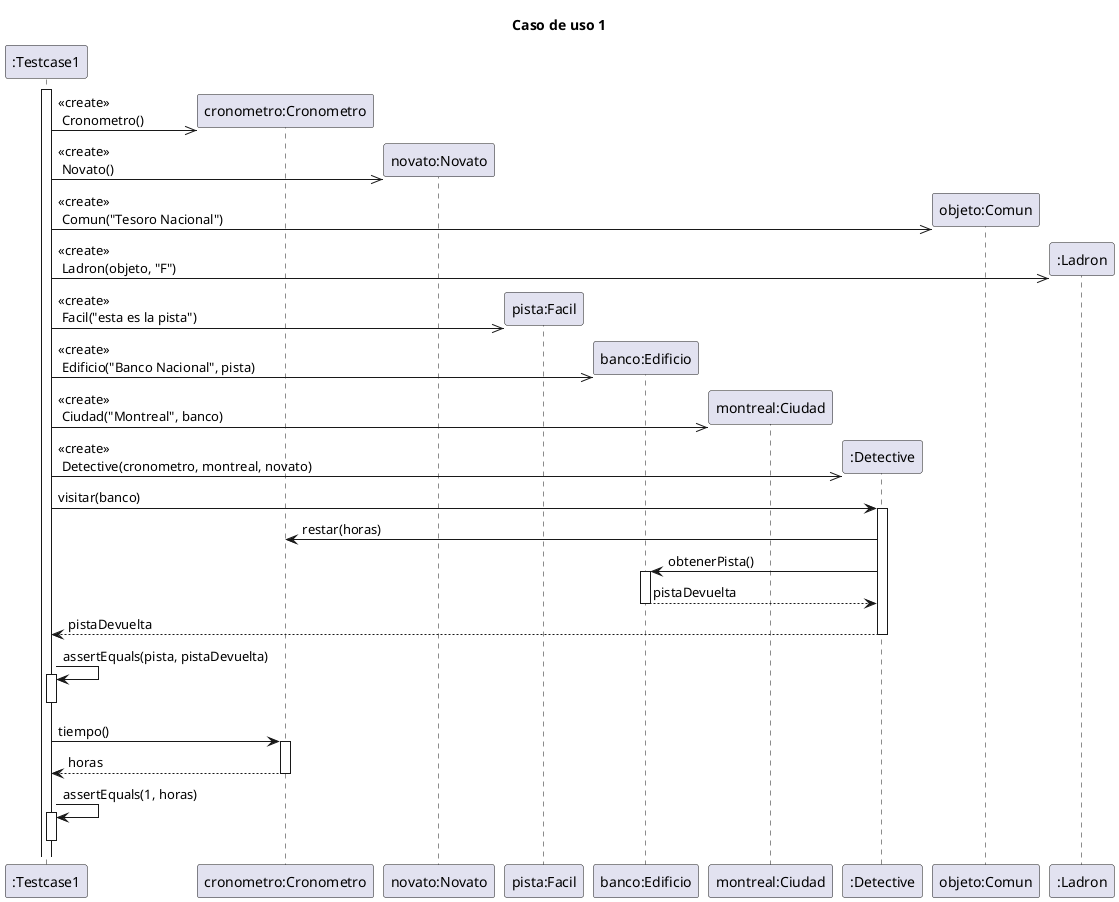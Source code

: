 @startuml

title "Caso de uso 1"

participant ":Testcase1" as testcase
participant "cronometro:Cronometro" as cron
participant "novato:Novato" as novato
participant "pista:Facil" as pista
participant "banco:Edificio" as edificio
participant "montreal:Ciudad" as montreal
participant ":Detective" as detective
participant "objeto:Comun" as objeto
participant ":Ladron" as ladron

activate testcase
create cron
testcase ->> cron: <<create>>\n Cronometro()
create novato
testcase ->> novato: <<create>>\n Novato()
create objeto
testcase ->> objeto: <<create>>\n Comun("Tesoro Nacional")
create ladron
testcase ->> ladron: <<create>>\n Ladron(objeto, "F")
create pista
testcase ->> pista: <<create>>\n Facil("esta es la pista")
create edificio
testcase ->> edificio: <<create>>\n Edificio("Banco Nacional", pista)
create montreal
testcase ->> montreal: <<create>>\n Ciudad("Montreal", banco)
create detective
testcase ->> detective: <<create>>\n Detective(cronometro, montreal, novato)

testcase -> detective: visitar(banco)
    activate detective
        detective -> cron: restar(horas)
        detective -> edificio: obtenerPista()
            activate edificio
            return pistaDevuelta
    return pistaDevuelta

testcase -> testcase: assertEquals(pista, pistaDevuelta)
activate testcase
deactivate testcase

testcase -> cron: tiempo()
    activate cron
    return horas

testcase -> testcase: assertEquals(1, horas)
activate testcase
deactivate testcase

@enduml